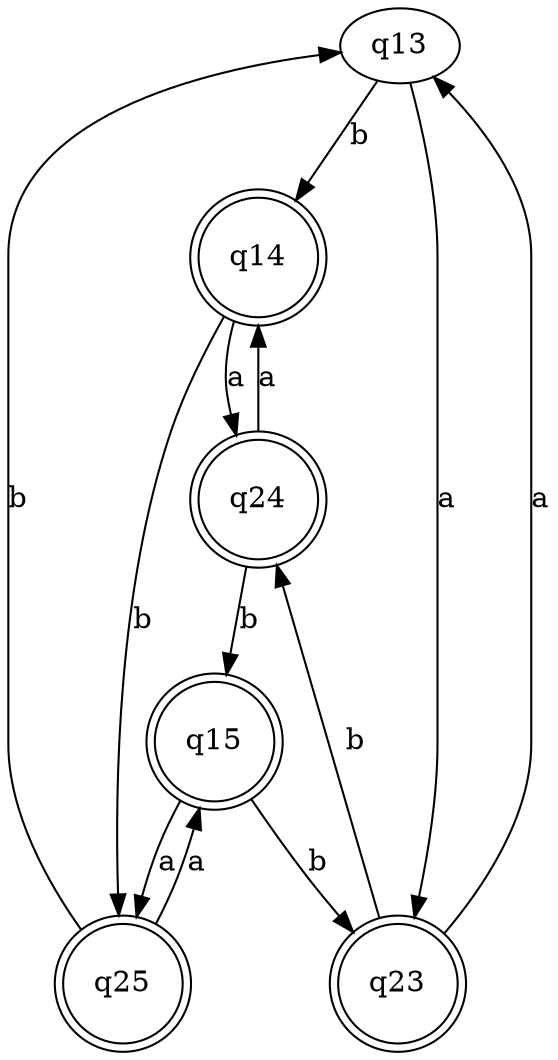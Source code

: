 digraph G4
{
  n13 [label = q13]
  n14 [label = q14, shape = doublecircle]
  n15 [label = q15, shape = doublecircle]
  n23 [label = q23, shape = doublecircle]
  n24 [label = q24, shape = doublecircle]
  n25 [label = q25, shape = doublecircle]

  n13 -> n23 [label = "a"]
  n13 -> n14 [label = "b"]
  n14 -> n24 [label = "a"]
  n14 -> n25 [label = "b"]
  n15 -> n25 [label = "a"]
  n15 -> n23 [label = "b"]
  n23 -> n13 [label = "a"]
  n23 -> n24 [label = "b"]
  n24 -> n14 [label = "a"]
  n24 -> n15 [label = "b"]
  n25 -> n15 [label = "a"]
  n25 -> n13 [label = "b"]
}
